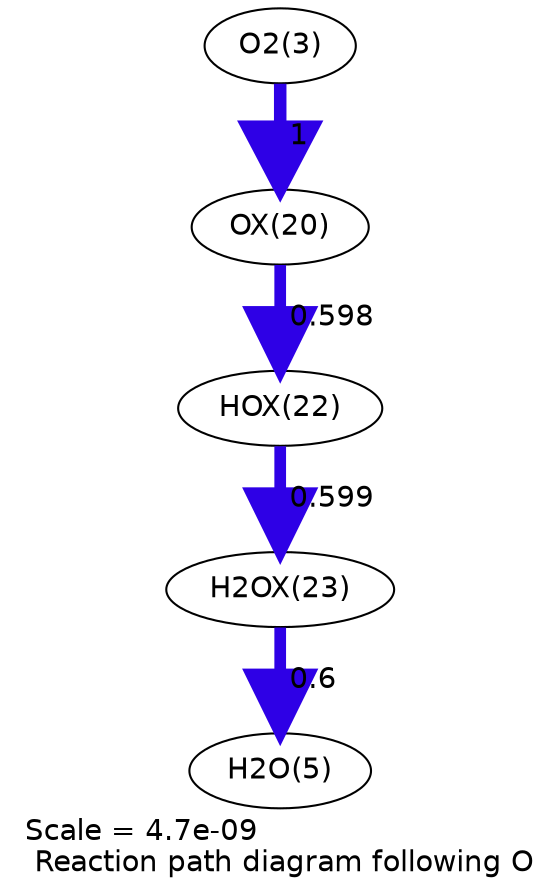 digraph reaction_paths {
center=1;
s5 -> s91[fontname="Helvetica", penwidth=6, arrowsize=3, color="0.7, 1.5, 0.9"
, label=" 1"];
s91 -> s93[fontname="Helvetica", penwidth=5.61, arrowsize=2.81, color="0.7, 1.1, 0.9"
, label=" 0.598"];
s93 -> s94[fontname="Helvetica", penwidth=5.61, arrowsize=2.81, color="0.7, 1.1, 0.9"
, label=" 0.599"];
s94 -> s7[fontname="Helvetica", penwidth=5.61, arrowsize=2.81, color="0.7, 1.1, 0.9"
, label=" 0.6"];
s5 [ fontname="Helvetica", label="O2(3)"];
s7 [ fontname="Helvetica", label="H2O(5)"];
s91 [ fontname="Helvetica", label="OX(20)"];
s93 [ fontname="Helvetica", label="HOX(22)"];
s94 [ fontname="Helvetica", label="H2OX(23)"];
 label = "Scale = 4.7e-09\l Reaction path diagram following O";
 fontname = "Helvetica";
}
